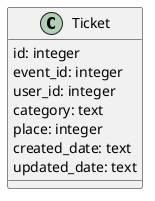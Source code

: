 @startuml
class Ticket {
id: integer
event_id: integer
user_id: integer
category: text
place: integer
created_date: text
updated_date: text
}
@enduml